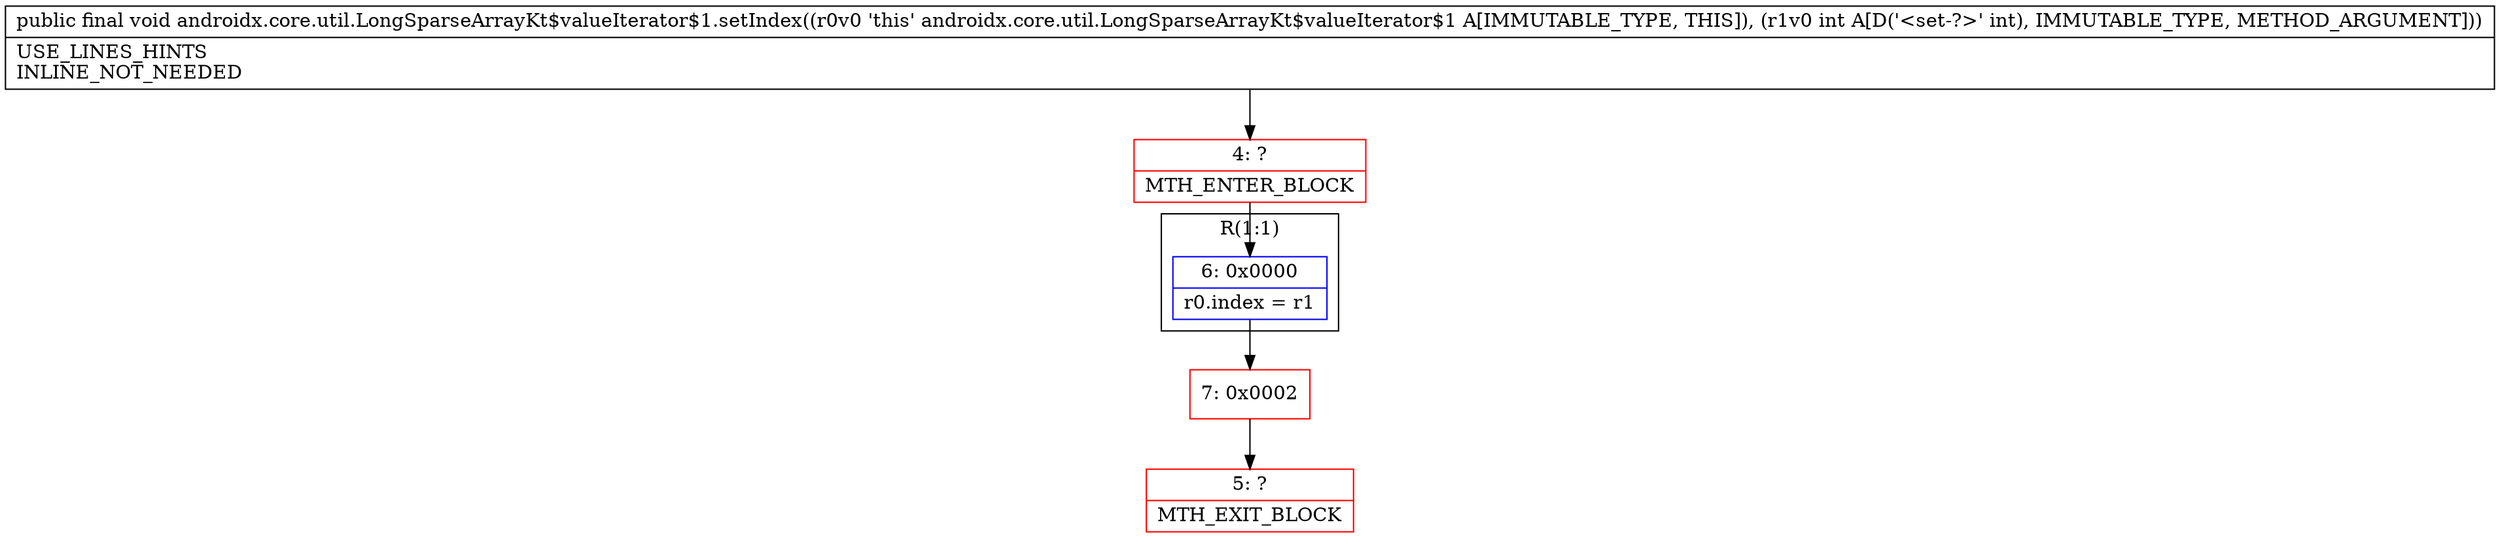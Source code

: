 digraph "CFG forandroidx.core.util.LongSparseArrayKt$valueIterator$1.setIndex(I)V" {
subgraph cluster_Region_83300476 {
label = "R(1:1)";
node [shape=record,color=blue];
Node_6 [shape=record,label="{6\:\ 0x0000|r0.index = r1\l}"];
}
Node_4 [shape=record,color=red,label="{4\:\ ?|MTH_ENTER_BLOCK\l}"];
Node_7 [shape=record,color=red,label="{7\:\ 0x0002}"];
Node_5 [shape=record,color=red,label="{5\:\ ?|MTH_EXIT_BLOCK\l}"];
MethodNode[shape=record,label="{public final void androidx.core.util.LongSparseArrayKt$valueIterator$1.setIndex((r0v0 'this' androidx.core.util.LongSparseArrayKt$valueIterator$1 A[IMMUTABLE_TYPE, THIS]), (r1v0 int A[D('\<set\-?\>' int), IMMUTABLE_TYPE, METHOD_ARGUMENT]))  | USE_LINES_HINTS\lINLINE_NOT_NEEDED\l}"];
MethodNode -> Node_4;Node_6 -> Node_7;
Node_4 -> Node_6;
Node_7 -> Node_5;
}

